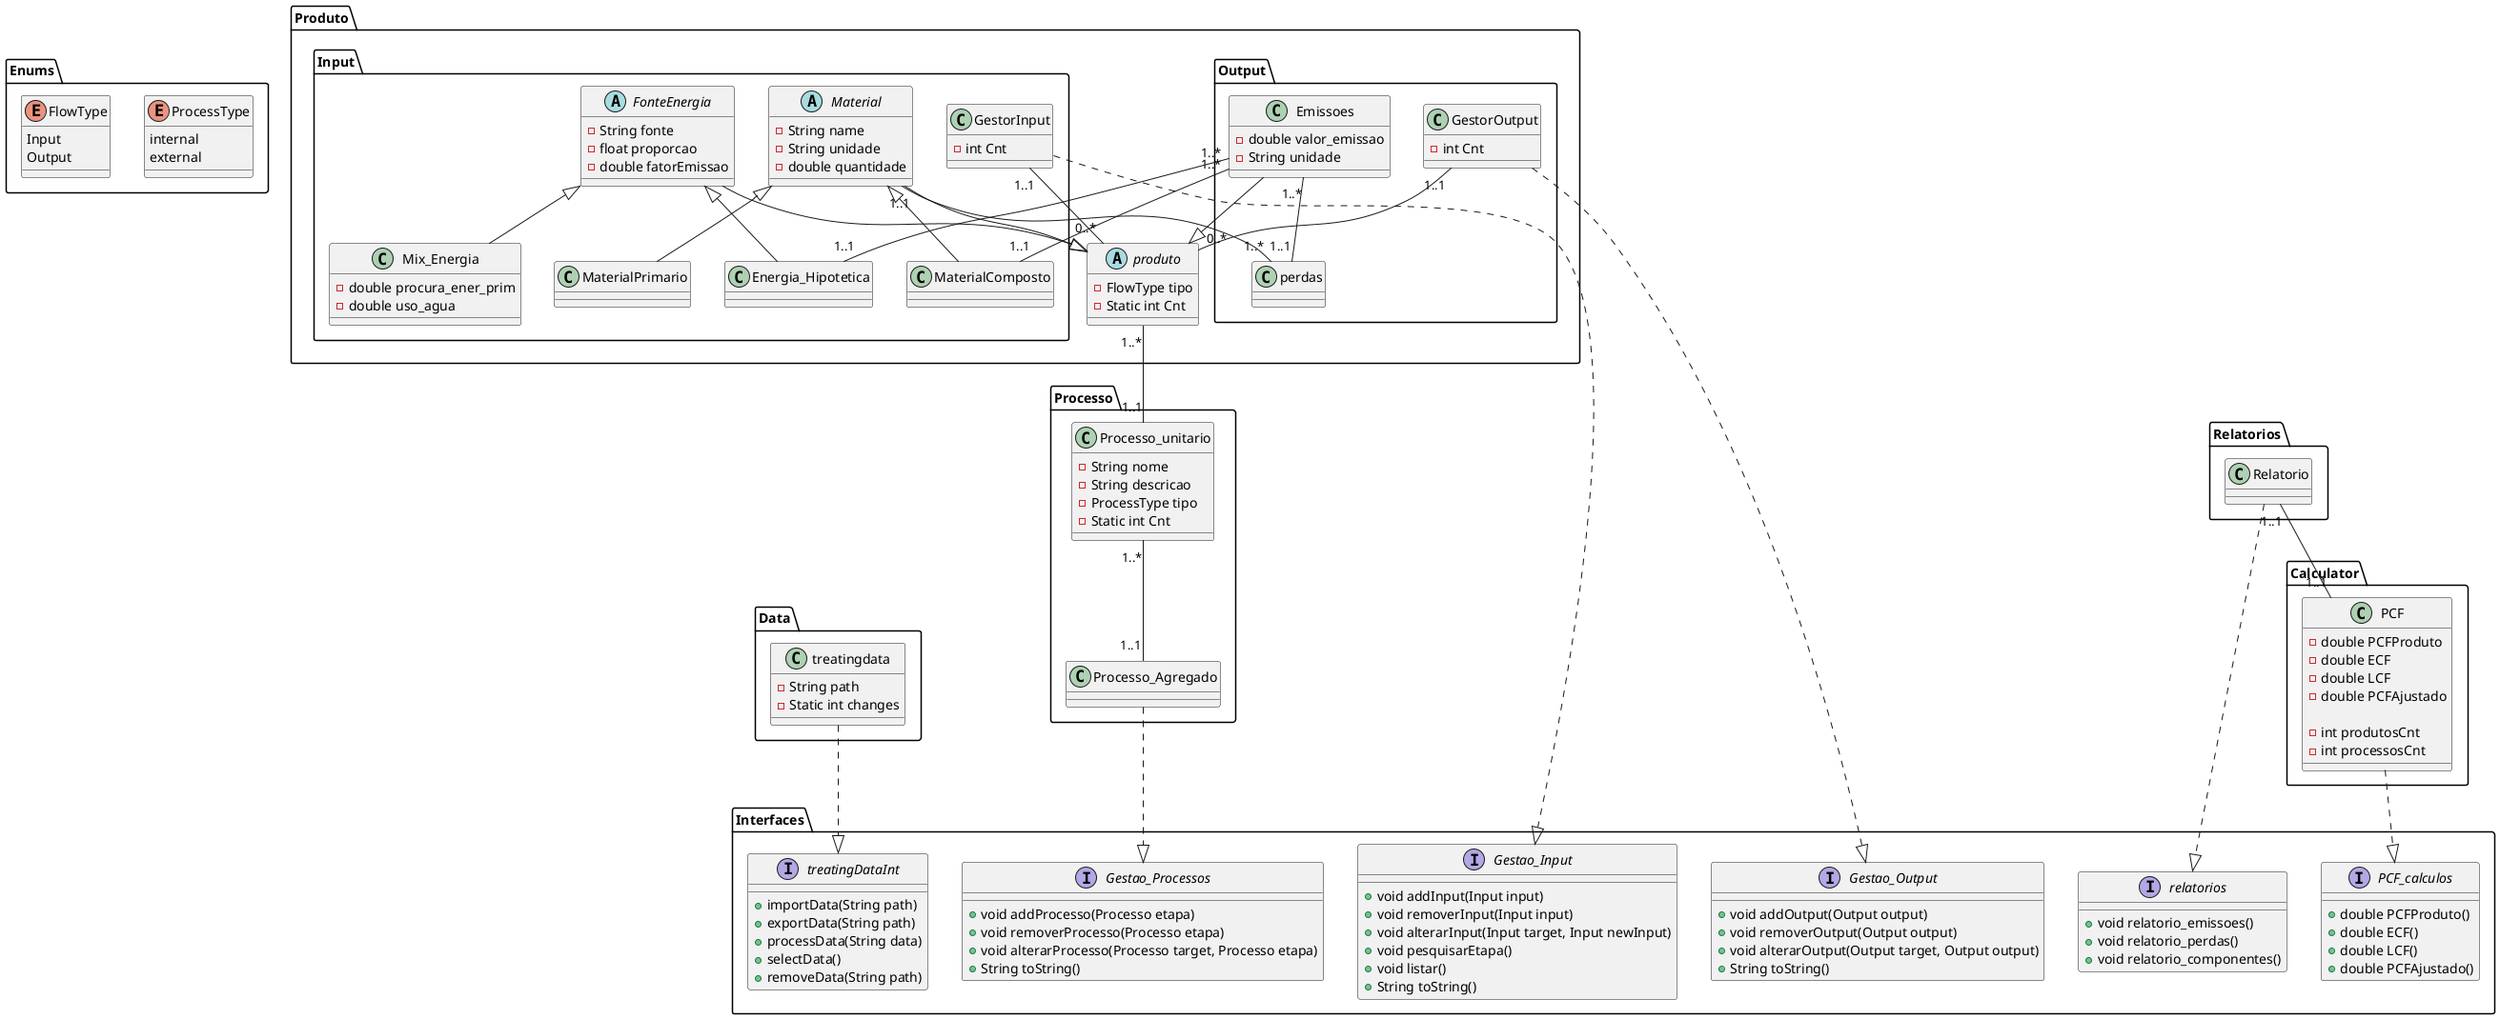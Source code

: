 @startuml DiagramaClases

/'
Notas para quem for pegar nisto

1º Quando quero meter uma class como 
elemento de outra classe a forma correta 
de o fazer é criando uma ligação entre ambas, 
ex: 1..1/ 0..1 / 1..0

2º Leiam os meus comentarios, porque ou 
são duvidas ou e o meu racicionio para 
fazer alguma coisa

3º As ligações devem estar feitas no final
do documento, depois dos packages, se 
for uma ligação entre classes de diferentes
packages

ASS: Artur
'/

/'
Avisos/Notas Importantes

O MATERIAL PODE SER UM INPUT/OUTPUT AO MESMO TEMPO POIS UM MATERIAL/PRODUTO PODE
SER RETORNADA DEPOIS DE UM PROCESSO E UM PROCESSO PODE PRECISAR DE UM MATEIRAL
PARA FAZER UM PRODUTO

Todas as Classes que sao Conjunto_qualquerCoisa o nome é para alterar eu só 
meti conjunto para não estar a pensar muito num nome, mas temos de mudar o
nome para algo mais bonito.
'/

/'
Inicio packages
'/
package "Enums"{
    /'
    usado para distinguir processos internos dos externos, sem necessidade de utilização
    da classe etapaDeprodução
    '/
    Enum ProcessType{
        internal
        external
    }
        /'
    usado para evitar problemas de herança multipla, repetição de codigo, no caso dos componentes e materiais compostos
    pois sao a mesma coisa,assim ja atribui-se o tipo de fluxo do produto na hora
    '/
    Enum FlowType{
        Input
        Output
    }
}

package "Interfaces"{
    interface treatingDataInt{
        'part of data ingestion, the data comes in string format
        +importData(String path)
        'export data in a csv file
        +exportData(String path)
        'part of data processing
        +processData(String data) 
        'used to select/change the source of the data used in the api
        +selectData()
        'used to remove one of the sources of the data used in the api
        +removeData(String path)
    }

        interface Gestao_Input {
        + void addInput(Input input)
        + void removerInput(Input input)
        + void alterarInput(Input target, Input newInput)
        'pesquisa atraves das input com parametros (decidir quais os parametros)
        + void pesquisarEtapa()
        'qual necessidade do listar quando ha o toString
        + void listar()
        + String toString()  
    }

        interface Gestao_Output {
        + void addOutput(Output output)
        + void removerOutput(Output output)
        + void alterarOutput(Output target, Output output)
        + String toString() 
    }

        interface Gestao_Processos {
        + void addProcesso(Processo etapa)
        + void removerProcesso(Processo etapa)
        + void alterarProcesso(Processo target, Processo etapa)
        + String toString() 
    }
    
    /'
    interface Gestao_Etapas {
        + void addEtapa(Etapa etapa)
        + void removerEtapa(Etapa etapa)
        + void alterarEtapa(Etapa target, Etapa etapa)
        + void listar()
        + String toString()
    }
    '/

     /'
    Ver quais vão ser os argumentos de cada
    calculo

    Ver qual será melhor double ou float
    '/
    interface PCF_calculos {
        'Calculo do PCF na realização do produto
       + double PCFProduto()
        'Calculo do carbon footprint das eletricidades
       + double ECF()
        'Calculo do carbon footprint das perdas
       + double LCF()
        'Calculo do PCF ajustado, com base no PCFProduto somado ao pcf dos processos e perdas
       + double PCFAjustado()
    }

    interface relatorios {
        + void relatorio_emissoes()
        + void relatorio_perdas()
        + void relatorio_componentes()
    }
}
package "Data" {

    class treatingdata{
        - String path
        - Static int changes
    }

}

package "Produto"{
    abstract class produto{
        - FlowType tipo
        - Static int Cnt
    }

    package "Output"{
        class GestorOutput {
            -int Cnt
        }

        class Emissoes {
            -double valor_emissao
            -String unidade
        }

        class perdas {
        'perdas possuem um material, onde esta guardado o valor das perdas (perdas é output)
        }

        /'
        class Componente extends produto {
            
            os componentes são equivalentes aos tais produtos compostos,
            como fazer para evitar a repetição de código e poder constinuar com esta estrutura?
            

        }
        '/

    }


    package "Input"{
        class GestorInput{
            - int Cnt
        }

        abstract class Material {
            - String name
            - String unidade
            - double quantidade
        }

        class MaterialPrimario extends Material {
            
        }
        
        /'
        para materiais compostos(preFabricados), que ja possuem um valor de emissões
        associado a sua produção, que tambem deverá se somar ao PCF
        '/
        class MaterialComposto extends Material {
        }

        abstract class FonteEnergia {
            - String fonte
            - float proporcao
            - double fatorEmissao
        }

        class Mix_Energia extends FonteEnergia {
            - double procura_ener_prim
            - double uso_agua
        }

        class Energia_Hipotetica extends FonteEnergia {
            'Contribuição das emissões de CO2e deste tipo de energia (contribuicaoEmissoes = fatorEmissao * proporcao)
            '- double contribuicaoEmissoes , nao e necessario, pois, de acordo com a ideologia ca seguida, as emissoes guardam somente o valor das emissoes, logo esta classe vai possuir uma emissao
            /'
            fator emissão em fonte de energia, nao faz sentido quando sao criadas apartir da energia hipotetica
            pois o fatorEmissao das energias hipoteticas sao calculados apartir da soma do produto da proporcao e do fatorEmissao de cada fonte de energia
            '/
        }
    }    

    'Ligações
    produto "0..*" -- "1..1" GestorOutput
    Emissoes "1..*" -- "1..1" MaterialComposto
    Emissoes "1..*" -- "1..1" Energia_Hipotetica
    Emissoes "1..*" -- "1..1" perdas
    perdas "1..*" -- "1..1" Material


    Emissoes --|> produto
    FonteEnergia --|> produto
    Material --|> produto

}




package "Processo" {


    /'
    Fazer ligação 0..* com o Processo_unitario 
    '/
    class Processo_Agregado {

    }

    class Processo_unitario {
        -String nome
        -String descricao
        -ProcessType tipo
        'para saber o numero total de processos
        -Static int Cnt
    }


}

package "Calculator" {
    /'
    Aqui vai ser guardado todos os 
    resultados das contas para obter o PCF
    e os seus dados
    '/
    class PCF{
        'no construtor enviar tambem os counters de processos e produtos utilizados para saber quando é necessario recalcular o PCF
        -double PCFProduto
        -double ECF
        -double LCF
        -double PCFAjustado

        'para saber quando é necessario recalcular o PCF
        -int produtosCnt
        -int processosCnt
    }
}

package "Relatorios" {
    class Relatorio {

    }
}

/'
Fim dos packages
'/

/'
Inicio das ligações
'/
/'Input Ligacoes'/


treatingdata ..|> treatingDataInt
GestorInput ..|> Gestao_Input
GestorOutput ..|> Gestao_Output
Processo_Agregado ..|> Gestao_Processos
'Producao ..|> Gestao_Etapas
Relatorio ..|> relatorios
PCF ..|> PCF_calculos



Processo_unitario "1..*" -- "1..1" Processo_Agregado
produto "0..*" -- "1..1" GestorInput
'Etapa_Producao "1..*" -- "1..1" Processo_Agregado

produto "1..*" -- "1..1" Processo_unitario
Relatorio "1..1" -- "1..1" PCF





/'
Fim das ligações
'/
@enduml